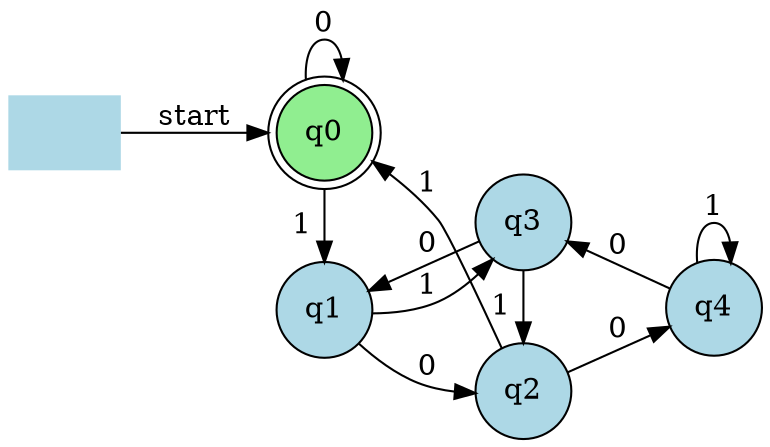 digraph DFA_divisible_by_5 {
    rankdir=LR;
    size="12,8";
    
    // Clean node styling
    node [shape = doublecircle, style=filled, fillcolor=lightgreen]; q0;
    node [shape = circle, style=filled, fillcolor=lightblue]; q1 q2 q3 q4;
    
    // Initial state
    node [shape = none, label=""]; start;
    start -> q0 [label="start"];
    
    // Simple state labels only
    q0 [label="q0"];
    q1 [label="q1"];
    q2 [label="q2"];
    q3 [label="q3"];
    q4 [label="q4"];
    
    // Transitions arranged in a logical pattern
    q0 -> q0 [label="0"];
    q0 -> q1 [label="1"];
    
    q1 -> q2 [label="0"];
    q1 -> q3 [label="1"];
    
    q2 -> q4 [label="0"];
    q2 -> q0 [label="1"];
    
    q3 -> q1 [label="0"];
    q3 -> q2 [label="1"];
    
    q4 -> q3 [label="0"];  
    q4 -> q4 [label="1"];
    
    // Layout constraints for better structure
    {rank=same; q0; q1;}
    {rank=same; q2; q3;}
    {rank=same; q4;}
}
